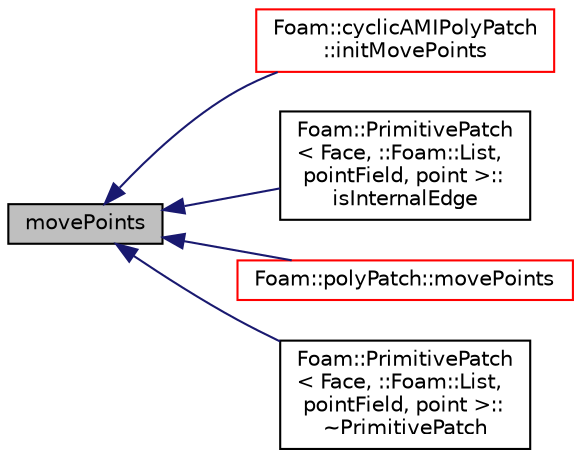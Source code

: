 digraph "movePoints"
{
  bgcolor="transparent";
  edge [fontname="Helvetica",fontsize="10",labelfontname="Helvetica",labelfontsize="10"];
  node [fontname="Helvetica",fontsize="10",shape=record];
  rankdir="LR";
  Node3245 [label="movePoints",height=0.2,width=0.4,color="black", fillcolor="grey75", style="filled", fontcolor="black"];
  Node3245 -> Node3246 [dir="back",color="midnightblue",fontsize="10",style="solid",fontname="Helvetica"];
  Node3246 [label="Foam::cyclicAMIPolyPatch\l::initMovePoints",height=0.2,width=0.4,color="red",URL="$a26077.html#a1744dcf0048e4ff7b664f3503e64085d",tooltip="Initialise the patches for moving points. "];
  Node3245 -> Node3265 [dir="back",color="midnightblue",fontsize="10",style="solid",fontname="Helvetica"];
  Node3265 [label="Foam::PrimitivePatch\l\< Face, ::Foam::List,\l pointField, point \>::\lisInternalEdge",height=0.2,width=0.4,color="black",URL="$a28693.html#ac2458a175e66b555e443539d6c726e06",tooltip="Is internal edge? "];
  Node3245 -> Node3266 [dir="back",color="midnightblue",fontsize="10",style="solid",fontname="Helvetica"];
  Node3266 [label="Foam::polyPatch::movePoints",height=0.2,width=0.4,color="red",URL="$a28633.html#a84157507e4d6d6848c1a62c35a62bad4",tooltip="Correct patches after moving points. "];
  Node3245 -> Node3296 [dir="back",color="midnightblue",fontsize="10",style="solid",fontname="Helvetica"];
  Node3296 [label="Foam::PrimitivePatch\l\< Face, ::Foam::List,\l pointField, point \>::\l~PrimitivePatch",height=0.2,width=0.4,color="black",URL="$a28693.html#a71dee8e1f5895c9e11dafc989f31d686",tooltip="Destructor. "];
}
